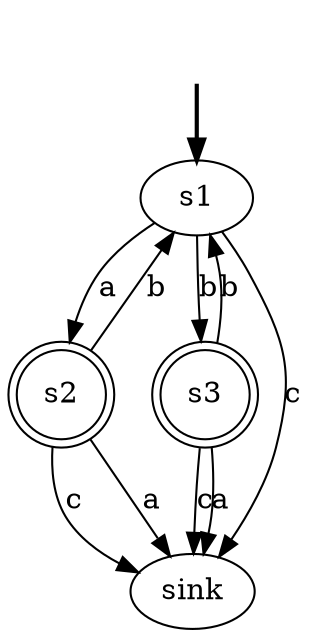 digraph {
	fake [style=invisible]
	s2 [shape=doublecircle]
	s1 [root=true]
	s3 [shape=doublecircle]
	fake -> s1 [style=bold]
	s2 -> sink [label=c]
	s2 -> sink [label=a]
	s2 -> s1 [label=b]
	s1 -> s2 [label=a]
	s1 -> sink [label=c]
	s1 -> s3 [label=b]
	s3 -> sink [label=c]
	s3 -> sink [label=a]
	s3 -> s1 [label=b]
}
